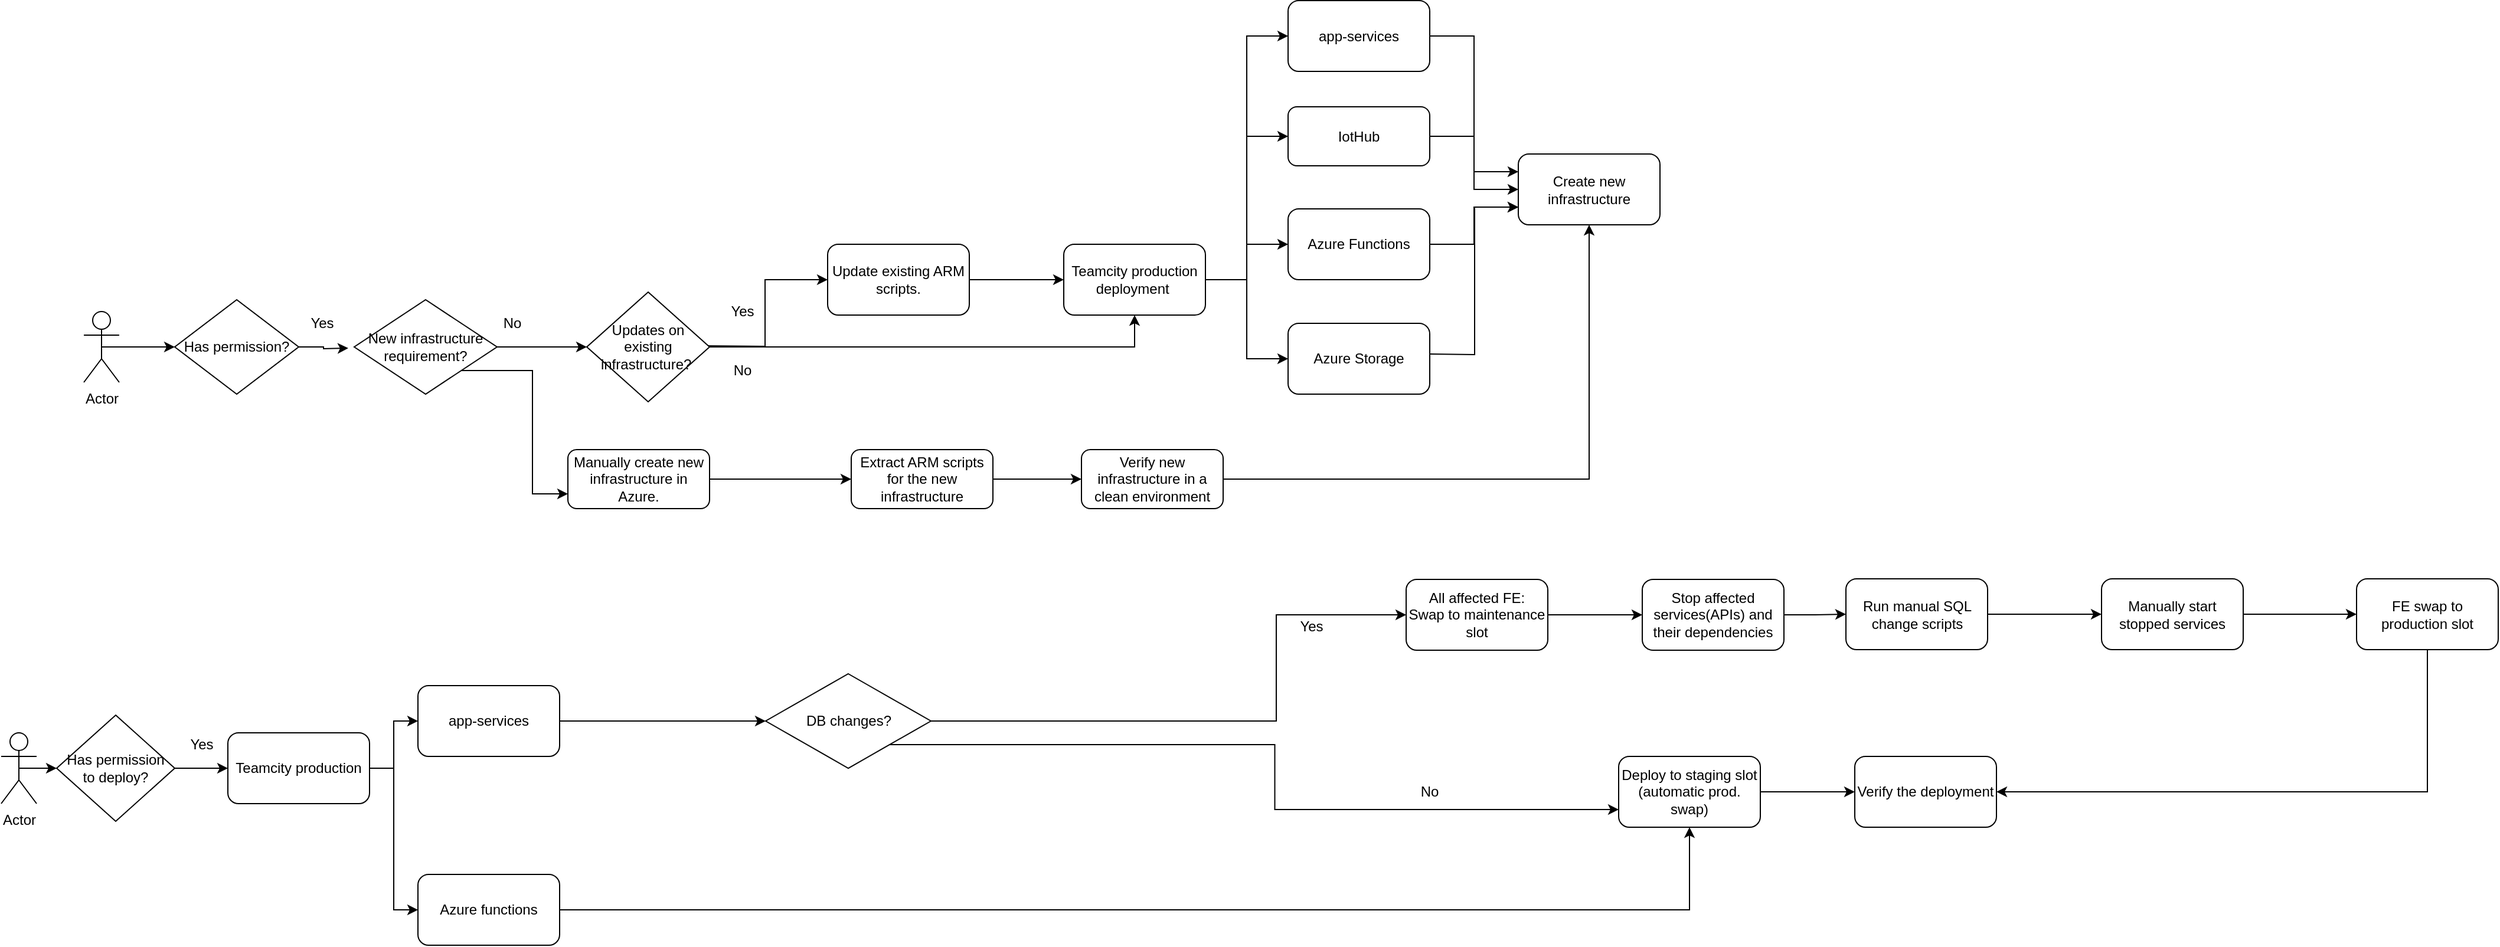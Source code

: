 <mxfile version="12.3.6" type="github" pages="1"><diagram name="Page-1" id="2a216829-ef6e-dabb-86c1-c78162f3ba2b"><mxGraphModel dx="1848" dy="2416" grid="1" gridSize="10" guides="1" tooltips="1" connect="1" arrows="1" fold="1" page="1" pageScale="1" pageWidth="850" pageHeight="1100" background="#ffffff" math="0" shadow="0"><root><mxCell id="0"/><mxCell id="1" parent="0"/><mxCell id="sIIIjCiNhmBiTxUQ1Yjh-107" style="edgeStyle=orthogonalEdgeStyle;rounded=0;orthogonalLoop=1;jettySize=auto;html=1;exitX=0.5;exitY=0.5;exitDx=0;exitDy=0;exitPerimeter=0;entryX=0;entryY=0.5;entryDx=0;entryDy=0;" edge="1" parent="1" source="sIIIjCiNhmBiTxUQ1Yjh-1" target="sIIIjCiNhmBiTxUQ1Yjh-3"><mxGeometry relative="1" as="geometry"/></mxCell><mxCell id="sIIIjCiNhmBiTxUQ1Yjh-1" value="Actor" style="shape=umlActor;verticalLabelPosition=bottom;labelBackgroundColor=#ffffff;verticalAlign=top;html=1;outlineConnect=0;" vertex="1" parent="1"><mxGeometry x="140" y="263" width="30" height="60" as="geometry"/></mxCell><mxCell id="sIIIjCiNhmBiTxUQ1Yjh-130" style="edgeStyle=orthogonalEdgeStyle;rounded=0;orthogonalLoop=1;jettySize=auto;html=1;entryX=0;entryY=0.5;entryDx=0;entryDy=0;" edge="1" parent="1" source="sIIIjCiNhmBiTxUQ1Yjh-3"><mxGeometry relative="1" as="geometry"><mxPoint x="364" y="294" as="targetPoint"/></mxGeometry></mxCell><mxCell id="sIIIjCiNhmBiTxUQ1Yjh-3" value="Has permission?" style="rhombus;whiteSpace=wrap;html=1;" vertex="1" parent="1"><mxGeometry x="217" y="253" width="105" height="80" as="geometry"/></mxCell><mxCell id="sIIIjCiNhmBiTxUQ1Yjh-170" style="edgeStyle=orthogonalEdgeStyle;rounded=0;orthogonalLoop=1;jettySize=auto;html=1;entryX=0;entryY=0.5;entryDx=0;entryDy=0;" edge="1" parent="1" source="sIIIjCiNhmBiTxUQ1Yjh-10" target="sIIIjCiNhmBiTxUQ1Yjh-166"><mxGeometry relative="1" as="geometry"/></mxCell><mxCell id="sIIIjCiNhmBiTxUQ1Yjh-10" value="Update existing ARM scripts." style="rounded=1;whiteSpace=wrap;html=1;" vertex="1" parent="1"><mxGeometry x="770" y="206" width="120" height="60" as="geometry"/></mxCell><mxCell id="sIIIjCiNhmBiTxUQ1Yjh-25" value="" style="edgeStyle=orthogonalEdgeStyle;rounded=0;orthogonalLoop=1;jettySize=auto;html=1;entryX=0;entryY=0.25;entryDx=0;entryDy=0;" edge="1" parent="1" source="sIIIjCiNhmBiTxUQ1Yjh-16" target="sIIIjCiNhmBiTxUQ1Yjh-26"><mxGeometry relative="1" as="geometry"><mxPoint x="1320" y="29.5" as="targetPoint"/></mxGeometry></mxCell><mxCell id="sIIIjCiNhmBiTxUQ1Yjh-16" value="app-services" style="rounded=1;whiteSpace=wrap;html=1;" vertex="1" parent="1"><mxGeometry x="1160" y="-0.5" width="120" height="60" as="geometry"/></mxCell><mxCell id="sIIIjCiNhmBiTxUQ1Yjh-27" style="edgeStyle=orthogonalEdgeStyle;rounded=0;orthogonalLoop=1;jettySize=auto;html=1;entryX=0;entryY=0.5;entryDx=0;entryDy=0;" edge="1" parent="1" source="sIIIjCiNhmBiTxUQ1Yjh-17" target="sIIIjCiNhmBiTxUQ1Yjh-26"><mxGeometry relative="1" as="geometry"/></mxCell><mxCell id="sIIIjCiNhmBiTxUQ1Yjh-17" value="IotHub" style="rounded=1;whiteSpace=wrap;html=1;" vertex="1" parent="1"><mxGeometry x="1160" y="89.5" width="120" height="50" as="geometry"/></mxCell><mxCell id="sIIIjCiNhmBiTxUQ1Yjh-28" style="edgeStyle=orthogonalEdgeStyle;rounded=0;orthogonalLoop=1;jettySize=auto;html=1;entryX=0;entryY=0.75;entryDx=0;entryDy=0;" edge="1" parent="1" source="sIIIjCiNhmBiTxUQ1Yjh-18" target="sIIIjCiNhmBiTxUQ1Yjh-26"><mxGeometry relative="1" as="geometry"/></mxCell><mxCell id="sIIIjCiNhmBiTxUQ1Yjh-18" value="Azure Functions" style="rounded=1;whiteSpace=wrap;html=1;" vertex="1" parent="1"><mxGeometry x="1160" y="176" width="120" height="60" as="geometry"/></mxCell><mxCell id="sIIIjCiNhmBiTxUQ1Yjh-48" style="edgeStyle=orthogonalEdgeStyle;rounded=0;orthogonalLoop=1;jettySize=auto;html=1;entryX=0;entryY=0.75;entryDx=0;entryDy=0;" edge="1" parent="1" target="sIIIjCiNhmBiTxUQ1Yjh-26"><mxGeometry relative="1" as="geometry"><mxPoint x="1280" y="299" as="sourcePoint"/></mxGeometry></mxCell><mxCell id="sIIIjCiNhmBiTxUQ1Yjh-19" value="Azure Storage" style="rounded=1;whiteSpace=wrap;html=1;" vertex="1" parent="1"><mxGeometry x="1160" y="273" width="120" height="60" as="geometry"/></mxCell><mxCell id="sIIIjCiNhmBiTxUQ1Yjh-26" value="Create new infrastructure" style="rounded=1;whiteSpace=wrap;html=1;" vertex="1" parent="1"><mxGeometry x="1355" y="129.5" width="120" height="60" as="geometry"/></mxCell><mxCell id="sIIIjCiNhmBiTxUQ1Yjh-113" style="edgeStyle=orthogonalEdgeStyle;rounded=0;orthogonalLoop=1;jettySize=auto;html=1;exitX=0.5;exitY=0.5;exitDx=0;exitDy=0;exitPerimeter=0;entryX=0;entryY=0.5;entryDx=0;entryDy=0;" edge="1" parent="1" source="sIIIjCiNhmBiTxUQ1Yjh-30" target="sIIIjCiNhmBiTxUQ1Yjh-31"><mxGeometry relative="1" as="geometry"/></mxCell><mxCell id="sIIIjCiNhmBiTxUQ1Yjh-30" value="Actor" style="shape=umlActor;verticalLabelPosition=bottom;labelBackgroundColor=#ffffff;verticalAlign=top;html=1;outlineConnect=0;" vertex="1" parent="1"><mxGeometry x="70" y="620" width="30" height="60" as="geometry"/></mxCell><mxCell id="sIIIjCiNhmBiTxUQ1Yjh-34" style="edgeStyle=orthogonalEdgeStyle;rounded=0;orthogonalLoop=1;jettySize=auto;html=1;exitX=1;exitY=0.5;exitDx=0;exitDy=0;" edge="1" parent="1" source="sIIIjCiNhmBiTxUQ1Yjh-31" target="sIIIjCiNhmBiTxUQ1Yjh-33"><mxGeometry relative="1" as="geometry"/></mxCell><mxCell id="sIIIjCiNhmBiTxUQ1Yjh-31" value="Has permission&lt;br&gt;to deploy?" style="rhombus;whiteSpace=wrap;html=1;" vertex="1" parent="1"><mxGeometry x="117" y="605" width="100" height="90" as="geometry"/></mxCell><mxCell id="sIIIjCiNhmBiTxUQ1Yjh-37" style="edgeStyle=orthogonalEdgeStyle;rounded=0;orthogonalLoop=1;jettySize=auto;html=1;entryX=0;entryY=0.5;entryDx=0;entryDy=0;" edge="1" parent="1" source="sIIIjCiNhmBiTxUQ1Yjh-33" target="sIIIjCiNhmBiTxUQ1Yjh-35"><mxGeometry relative="1" as="geometry"/></mxCell><mxCell id="sIIIjCiNhmBiTxUQ1Yjh-38" style="edgeStyle=orthogonalEdgeStyle;rounded=0;orthogonalLoop=1;jettySize=auto;html=1;entryX=0;entryY=0.5;entryDx=0;entryDy=0;" edge="1" parent="1" source="sIIIjCiNhmBiTxUQ1Yjh-33" target="sIIIjCiNhmBiTxUQ1Yjh-36"><mxGeometry relative="1" as="geometry"/></mxCell><mxCell id="sIIIjCiNhmBiTxUQ1Yjh-33" value="Teamcity production" style="rounded=1;whiteSpace=wrap;html=1;" vertex="1" parent="1"><mxGeometry x="262" y="620" width="120" height="60" as="geometry"/></mxCell><mxCell id="sIIIjCiNhmBiTxUQ1Yjh-147" style="edgeStyle=orthogonalEdgeStyle;rounded=0;orthogonalLoop=1;jettySize=auto;html=1;exitX=1;exitY=0.5;exitDx=0;exitDy=0;entryX=0;entryY=0.5;entryDx=0;entryDy=0;" edge="1" parent="1" source="sIIIjCiNhmBiTxUQ1Yjh-35" target="sIIIjCiNhmBiTxUQ1Yjh-49"><mxGeometry relative="1" as="geometry"/></mxCell><mxCell id="sIIIjCiNhmBiTxUQ1Yjh-35" value="app-services" style="rounded=1;whiteSpace=wrap;html=1;" vertex="1" parent="1"><mxGeometry x="423" y="580" width="120" height="60" as="geometry"/></mxCell><mxCell id="sIIIjCiNhmBiTxUQ1Yjh-121" style="edgeStyle=orthogonalEdgeStyle;rounded=0;orthogonalLoop=1;jettySize=auto;html=1;exitX=1;exitY=0.5;exitDx=0;exitDy=0;entryX=0.5;entryY=1;entryDx=0;entryDy=0;" edge="1" parent="1" source="sIIIjCiNhmBiTxUQ1Yjh-36" target="sIIIjCiNhmBiTxUQ1Yjh-84"><mxGeometry relative="1" as="geometry"/></mxCell><mxCell id="sIIIjCiNhmBiTxUQ1Yjh-36" value="Azure functions" style="rounded=1;whiteSpace=wrap;html=1;" vertex="1" parent="1"><mxGeometry x="423" y="740" width="120" height="60" as="geometry"/></mxCell><mxCell id="sIIIjCiNhmBiTxUQ1Yjh-99" style="edgeStyle=orthogonalEdgeStyle;rounded=0;orthogonalLoop=1;jettySize=auto;html=1;exitX=1;exitY=1;exitDx=0;exitDy=0;entryX=0;entryY=0.75;entryDx=0;entryDy=0;" edge="1" parent="1" source="sIIIjCiNhmBiTxUQ1Yjh-49" target="sIIIjCiNhmBiTxUQ1Yjh-84"><mxGeometry relative="1" as="geometry"/></mxCell><mxCell id="sIIIjCiNhmBiTxUQ1Yjh-148" style="edgeStyle=orthogonalEdgeStyle;rounded=0;orthogonalLoop=1;jettySize=auto;html=1;exitX=1;exitY=0.5;exitDx=0;exitDy=0;entryX=0;entryY=0.5;entryDx=0;entryDy=0;" edge="1" parent="1" source="sIIIjCiNhmBiTxUQ1Yjh-49" target="sIIIjCiNhmBiTxUQ1Yjh-62"><mxGeometry relative="1" as="geometry"><Array as="points"><mxPoint x="1150" y="610"/><mxPoint x="1150" y="520"/></Array></mxGeometry></mxCell><mxCell id="sIIIjCiNhmBiTxUQ1Yjh-49" value="DB changes?" style="rhombus;whiteSpace=wrap;html=1;" vertex="1" parent="1"><mxGeometry x="717.5" y="570" width="140" height="80" as="geometry"/></mxCell><mxCell id="sIIIjCiNhmBiTxUQ1Yjh-153" value="" style="edgeStyle=orthogonalEdgeStyle;rounded=0;orthogonalLoop=1;jettySize=auto;html=1;" edge="1" parent="1" source="sIIIjCiNhmBiTxUQ1Yjh-52" target="sIIIjCiNhmBiTxUQ1Yjh-152"><mxGeometry relative="1" as="geometry"/></mxCell><mxCell id="sIIIjCiNhmBiTxUQ1Yjh-52" value="Run manual SQL change scripts" style="rounded=1;whiteSpace=wrap;html=1;" vertex="1" parent="1"><mxGeometry x="1632.5" y="489.5" width="120" height="60" as="geometry"/></mxCell><mxCell id="sIIIjCiNhmBiTxUQ1Yjh-155" value="" style="edgeStyle=orthogonalEdgeStyle;rounded=0;orthogonalLoop=1;jettySize=auto;html=1;" edge="1" parent="1" source="sIIIjCiNhmBiTxUQ1Yjh-152" target="sIIIjCiNhmBiTxUQ1Yjh-154"><mxGeometry relative="1" as="geometry"/></mxCell><mxCell id="sIIIjCiNhmBiTxUQ1Yjh-152" value="Manually start stopped services" style="rounded=1;whiteSpace=wrap;html=1;" vertex="1" parent="1"><mxGeometry x="1849" y="489.5" width="120" height="60" as="geometry"/></mxCell><mxCell id="sIIIjCiNhmBiTxUQ1Yjh-157" style="edgeStyle=orthogonalEdgeStyle;rounded=0;orthogonalLoop=1;jettySize=auto;html=1;exitX=0.5;exitY=1;exitDx=0;exitDy=0;entryX=1;entryY=0.5;entryDx=0;entryDy=0;" edge="1" parent="1" source="sIIIjCiNhmBiTxUQ1Yjh-154" target="sIIIjCiNhmBiTxUQ1Yjh-119"><mxGeometry relative="1" as="geometry"/></mxCell><mxCell id="sIIIjCiNhmBiTxUQ1Yjh-154" value="FE swap to production slot" style="rounded=1;whiteSpace=wrap;html=1;" vertex="1" parent="1"><mxGeometry x="2065" y="489.5" width="120" height="60" as="geometry"/></mxCell><mxCell id="sIIIjCiNhmBiTxUQ1Yjh-58" value="Yes" style="text;html=1;strokeColor=none;fillColor=none;align=center;verticalAlign=middle;whiteSpace=wrap;rounded=0;" vertex="1" parent="1"><mxGeometry x="220" y="620" width="40" height="20" as="geometry"/></mxCell><mxCell id="sIIIjCiNhmBiTxUQ1Yjh-150" value="" style="edgeStyle=orthogonalEdgeStyle;rounded=0;orthogonalLoop=1;jettySize=auto;html=1;" edge="1" parent="1" source="sIIIjCiNhmBiTxUQ1Yjh-62" target="sIIIjCiNhmBiTxUQ1Yjh-149"><mxGeometry relative="1" as="geometry"/></mxCell><mxCell id="sIIIjCiNhmBiTxUQ1Yjh-62" value="All affected FE:&lt;br&gt;Swap to maintenance slot" style="rounded=1;whiteSpace=wrap;html=1;" vertex="1" parent="1"><mxGeometry x="1260" y="490" width="120" height="60" as="geometry"/></mxCell><mxCell id="sIIIjCiNhmBiTxUQ1Yjh-151" value="" style="edgeStyle=orthogonalEdgeStyle;rounded=0;orthogonalLoop=1;jettySize=auto;html=1;" edge="1" parent="1" source="sIIIjCiNhmBiTxUQ1Yjh-149" target="sIIIjCiNhmBiTxUQ1Yjh-52"><mxGeometry relative="1" as="geometry"/></mxCell><mxCell id="sIIIjCiNhmBiTxUQ1Yjh-149" value="Stop affected services(APIs) and their dependencies" style="rounded=1;whiteSpace=wrap;html=1;" vertex="1" parent="1"><mxGeometry x="1460" y="490" width="120" height="60" as="geometry"/></mxCell><mxCell id="sIIIjCiNhmBiTxUQ1Yjh-83" value="Yes" style="text;html=1;strokeColor=none;fillColor=none;align=center;verticalAlign=middle;whiteSpace=wrap;rounded=0;" vertex="1" parent="1"><mxGeometry x="1160" y="520" width="40" height="20" as="geometry"/></mxCell><mxCell id="sIIIjCiNhmBiTxUQ1Yjh-120" value="" style="edgeStyle=orthogonalEdgeStyle;rounded=0;orthogonalLoop=1;jettySize=auto;html=1;" edge="1" parent="1" source="sIIIjCiNhmBiTxUQ1Yjh-84" target="sIIIjCiNhmBiTxUQ1Yjh-119"><mxGeometry relative="1" as="geometry"/></mxCell><mxCell id="sIIIjCiNhmBiTxUQ1Yjh-84" value="Deploy to staging slot (automatic prod. swap)" style="rounded=1;whiteSpace=wrap;html=1;" vertex="1" parent="1"><mxGeometry x="1440" y="640" width="120" height="60" as="geometry"/></mxCell><mxCell id="sIIIjCiNhmBiTxUQ1Yjh-119" value="Verify the deployment" style="rounded=1;whiteSpace=wrap;html=1;" vertex="1" parent="1"><mxGeometry x="1640" y="640" width="120" height="60" as="geometry"/></mxCell><mxCell id="sIIIjCiNhmBiTxUQ1Yjh-101" value="No" style="text;html=1;strokeColor=none;fillColor=none;align=center;verticalAlign=middle;whiteSpace=wrap;rounded=0;" vertex="1" parent="1"><mxGeometry x="1260" y="660" width="40" height="20" as="geometry"/></mxCell><mxCell id="sIIIjCiNhmBiTxUQ1Yjh-128" style="edgeStyle=orthogonalEdgeStyle;rounded=0;orthogonalLoop=1;jettySize=auto;html=1;entryX=0;entryY=0.5;entryDx=0;entryDy=0;" edge="1" parent="1" target="sIIIjCiNhmBiTxUQ1Yjh-10"><mxGeometry relative="1" as="geometry"><mxPoint x="663" y="292" as="sourcePoint"/></mxGeometry></mxCell><mxCell id="sIIIjCiNhmBiTxUQ1Yjh-129" value="No" style="text;html=1;strokeColor=none;fillColor=none;align=center;verticalAlign=middle;whiteSpace=wrap;rounded=0;" vertex="1" parent="1"><mxGeometry x="483" y="263" width="40" height="20" as="geometry"/></mxCell><mxCell id="sIIIjCiNhmBiTxUQ1Yjh-134" style="edgeStyle=orthogonalEdgeStyle;rounded=0;orthogonalLoop=1;jettySize=auto;html=1;exitX=1;exitY=1;exitDx=0;exitDy=0;entryX=0;entryY=0.75;entryDx=0;entryDy=0;" edge="1" parent="1" source="sIIIjCiNhmBiTxUQ1Yjh-132" target="sIIIjCiNhmBiTxUQ1Yjh-133"><mxGeometry relative="1" as="geometry"/></mxCell><mxCell id="sIIIjCiNhmBiTxUQ1Yjh-164" style="edgeStyle=orthogonalEdgeStyle;rounded=0;orthogonalLoop=1;jettySize=auto;html=1;exitX=1;exitY=0.5;exitDx=0;exitDy=0;entryX=0;entryY=0.5;entryDx=0;entryDy=0;" edge="1" parent="1" source="sIIIjCiNhmBiTxUQ1Yjh-132" target="sIIIjCiNhmBiTxUQ1Yjh-162"><mxGeometry relative="1" as="geometry"/></mxCell><mxCell id="sIIIjCiNhmBiTxUQ1Yjh-132" value="New infrastructure requirement?" style="rhombus;whiteSpace=wrap;html=1;" vertex="1" parent="1"><mxGeometry x="369" y="253" width="121" height="80" as="geometry"/></mxCell><mxCell id="sIIIjCiNhmBiTxUQ1Yjh-136" value="" style="edgeStyle=orthogonalEdgeStyle;rounded=0;orthogonalLoop=1;jettySize=auto;html=1;" edge="1" parent="1" source="sIIIjCiNhmBiTxUQ1Yjh-133" target="sIIIjCiNhmBiTxUQ1Yjh-135"><mxGeometry relative="1" as="geometry"/></mxCell><mxCell id="sIIIjCiNhmBiTxUQ1Yjh-133" value="Manually create new infrastructure in Azure." style="rounded=1;whiteSpace=wrap;html=1;" vertex="1" parent="1"><mxGeometry x="550" y="380" width="120" height="50" as="geometry"/></mxCell><mxCell id="sIIIjCiNhmBiTxUQ1Yjh-138" value="" style="edgeStyle=orthogonalEdgeStyle;rounded=0;orthogonalLoop=1;jettySize=auto;html=1;" edge="1" parent="1" source="sIIIjCiNhmBiTxUQ1Yjh-135" target="sIIIjCiNhmBiTxUQ1Yjh-137"><mxGeometry relative="1" as="geometry"/></mxCell><mxCell id="sIIIjCiNhmBiTxUQ1Yjh-135" value="Extract ARM scripts for the new infrastructure" style="rounded=1;whiteSpace=wrap;html=1;" vertex="1" parent="1"><mxGeometry x="790" y="380" width="120" height="50" as="geometry"/></mxCell><mxCell id="sIIIjCiNhmBiTxUQ1Yjh-139" style="edgeStyle=orthogonalEdgeStyle;rounded=0;orthogonalLoop=1;jettySize=auto;html=1;entryX=0.5;entryY=1;entryDx=0;entryDy=0;" edge="1" parent="1" source="sIIIjCiNhmBiTxUQ1Yjh-137" target="sIIIjCiNhmBiTxUQ1Yjh-26"><mxGeometry relative="1" as="geometry"/></mxCell><mxCell id="sIIIjCiNhmBiTxUQ1Yjh-137" value="Verify new infrastructure in a clean environment" style="rounded=1;whiteSpace=wrap;html=1;" vertex="1" parent="1"><mxGeometry x="985" y="380" width="120" height="50" as="geometry"/></mxCell><mxCell id="sIIIjCiNhmBiTxUQ1Yjh-142" value="Yes" style="text;html=1;strokeColor=none;fillColor=none;align=center;verticalAlign=middle;whiteSpace=wrap;rounded=0;" vertex="1" parent="1"><mxGeometry x="322" y="263" width="40" height="20" as="geometry"/></mxCell><mxCell id="sIIIjCiNhmBiTxUQ1Yjh-169" style="edgeStyle=orthogonalEdgeStyle;rounded=0;orthogonalLoop=1;jettySize=auto;html=1;exitX=1;exitY=0.5;exitDx=0;exitDy=0;entryX=0.5;entryY=1;entryDx=0;entryDy=0;" edge="1" parent="1" source="sIIIjCiNhmBiTxUQ1Yjh-162" target="sIIIjCiNhmBiTxUQ1Yjh-166"><mxGeometry relative="1" as="geometry"/></mxCell><mxCell id="sIIIjCiNhmBiTxUQ1Yjh-162" value="&lt;span style=&quot;white-space: normal&quot;&gt;Updates on existing infrastructure?&amp;nbsp;&lt;/span&gt;" style="rhombus;whiteSpace=wrap;html=1;" vertex="1" parent="1"><mxGeometry x="566" y="246.5" width="104" height="93" as="geometry"/></mxCell><mxCell id="sIIIjCiNhmBiTxUQ1Yjh-165" value="Yes" style="text;html=1;strokeColor=none;fillColor=none;align=center;verticalAlign=middle;whiteSpace=wrap;rounded=0;" vertex="1" parent="1"><mxGeometry x="678" y="253" width="40" height="20" as="geometry"/></mxCell><mxCell id="sIIIjCiNhmBiTxUQ1Yjh-171" style="edgeStyle=orthogonalEdgeStyle;rounded=0;orthogonalLoop=1;jettySize=auto;html=1;exitX=1;exitY=0.5;exitDx=0;exitDy=0;entryX=0;entryY=0.5;entryDx=0;entryDy=0;" edge="1" parent="1" source="sIIIjCiNhmBiTxUQ1Yjh-166" target="sIIIjCiNhmBiTxUQ1Yjh-16"><mxGeometry relative="1" as="geometry"/></mxCell><mxCell id="sIIIjCiNhmBiTxUQ1Yjh-172" style="edgeStyle=orthogonalEdgeStyle;rounded=0;orthogonalLoop=1;jettySize=auto;html=1;exitX=1;exitY=0.5;exitDx=0;exitDy=0;entryX=0;entryY=0.5;entryDx=0;entryDy=0;" edge="1" parent="1" source="sIIIjCiNhmBiTxUQ1Yjh-166" target="sIIIjCiNhmBiTxUQ1Yjh-17"><mxGeometry relative="1" as="geometry"/></mxCell><mxCell id="sIIIjCiNhmBiTxUQ1Yjh-173" style="edgeStyle=orthogonalEdgeStyle;rounded=0;orthogonalLoop=1;jettySize=auto;html=1;exitX=1;exitY=0.5;exitDx=0;exitDy=0;entryX=0;entryY=0.5;entryDx=0;entryDy=0;" edge="1" parent="1" source="sIIIjCiNhmBiTxUQ1Yjh-166" target="sIIIjCiNhmBiTxUQ1Yjh-18"><mxGeometry relative="1" as="geometry"/></mxCell><mxCell id="sIIIjCiNhmBiTxUQ1Yjh-174" style="edgeStyle=orthogonalEdgeStyle;rounded=0;orthogonalLoop=1;jettySize=auto;html=1;exitX=1;exitY=0.5;exitDx=0;exitDy=0;entryX=0;entryY=0.5;entryDx=0;entryDy=0;" edge="1" parent="1" source="sIIIjCiNhmBiTxUQ1Yjh-166" target="sIIIjCiNhmBiTxUQ1Yjh-19"><mxGeometry relative="1" as="geometry"/></mxCell><mxCell id="sIIIjCiNhmBiTxUQ1Yjh-166" value="&lt;span style=&quot;white-space: normal&quot;&gt;Teamcity production deployment&amp;nbsp;&lt;/span&gt;" style="rounded=1;whiteSpace=wrap;html=1;" vertex="1" parent="1"><mxGeometry x="970" y="206" width="120" height="60" as="geometry"/></mxCell><mxCell id="sIIIjCiNhmBiTxUQ1Yjh-168" value="No" style="text;html=1;strokeColor=none;fillColor=none;align=center;verticalAlign=middle;whiteSpace=wrap;rounded=0;" vertex="1" parent="1"><mxGeometry x="678" y="303" width="40" height="20" as="geometry"/></mxCell></root></mxGraphModel></diagram></mxfile>